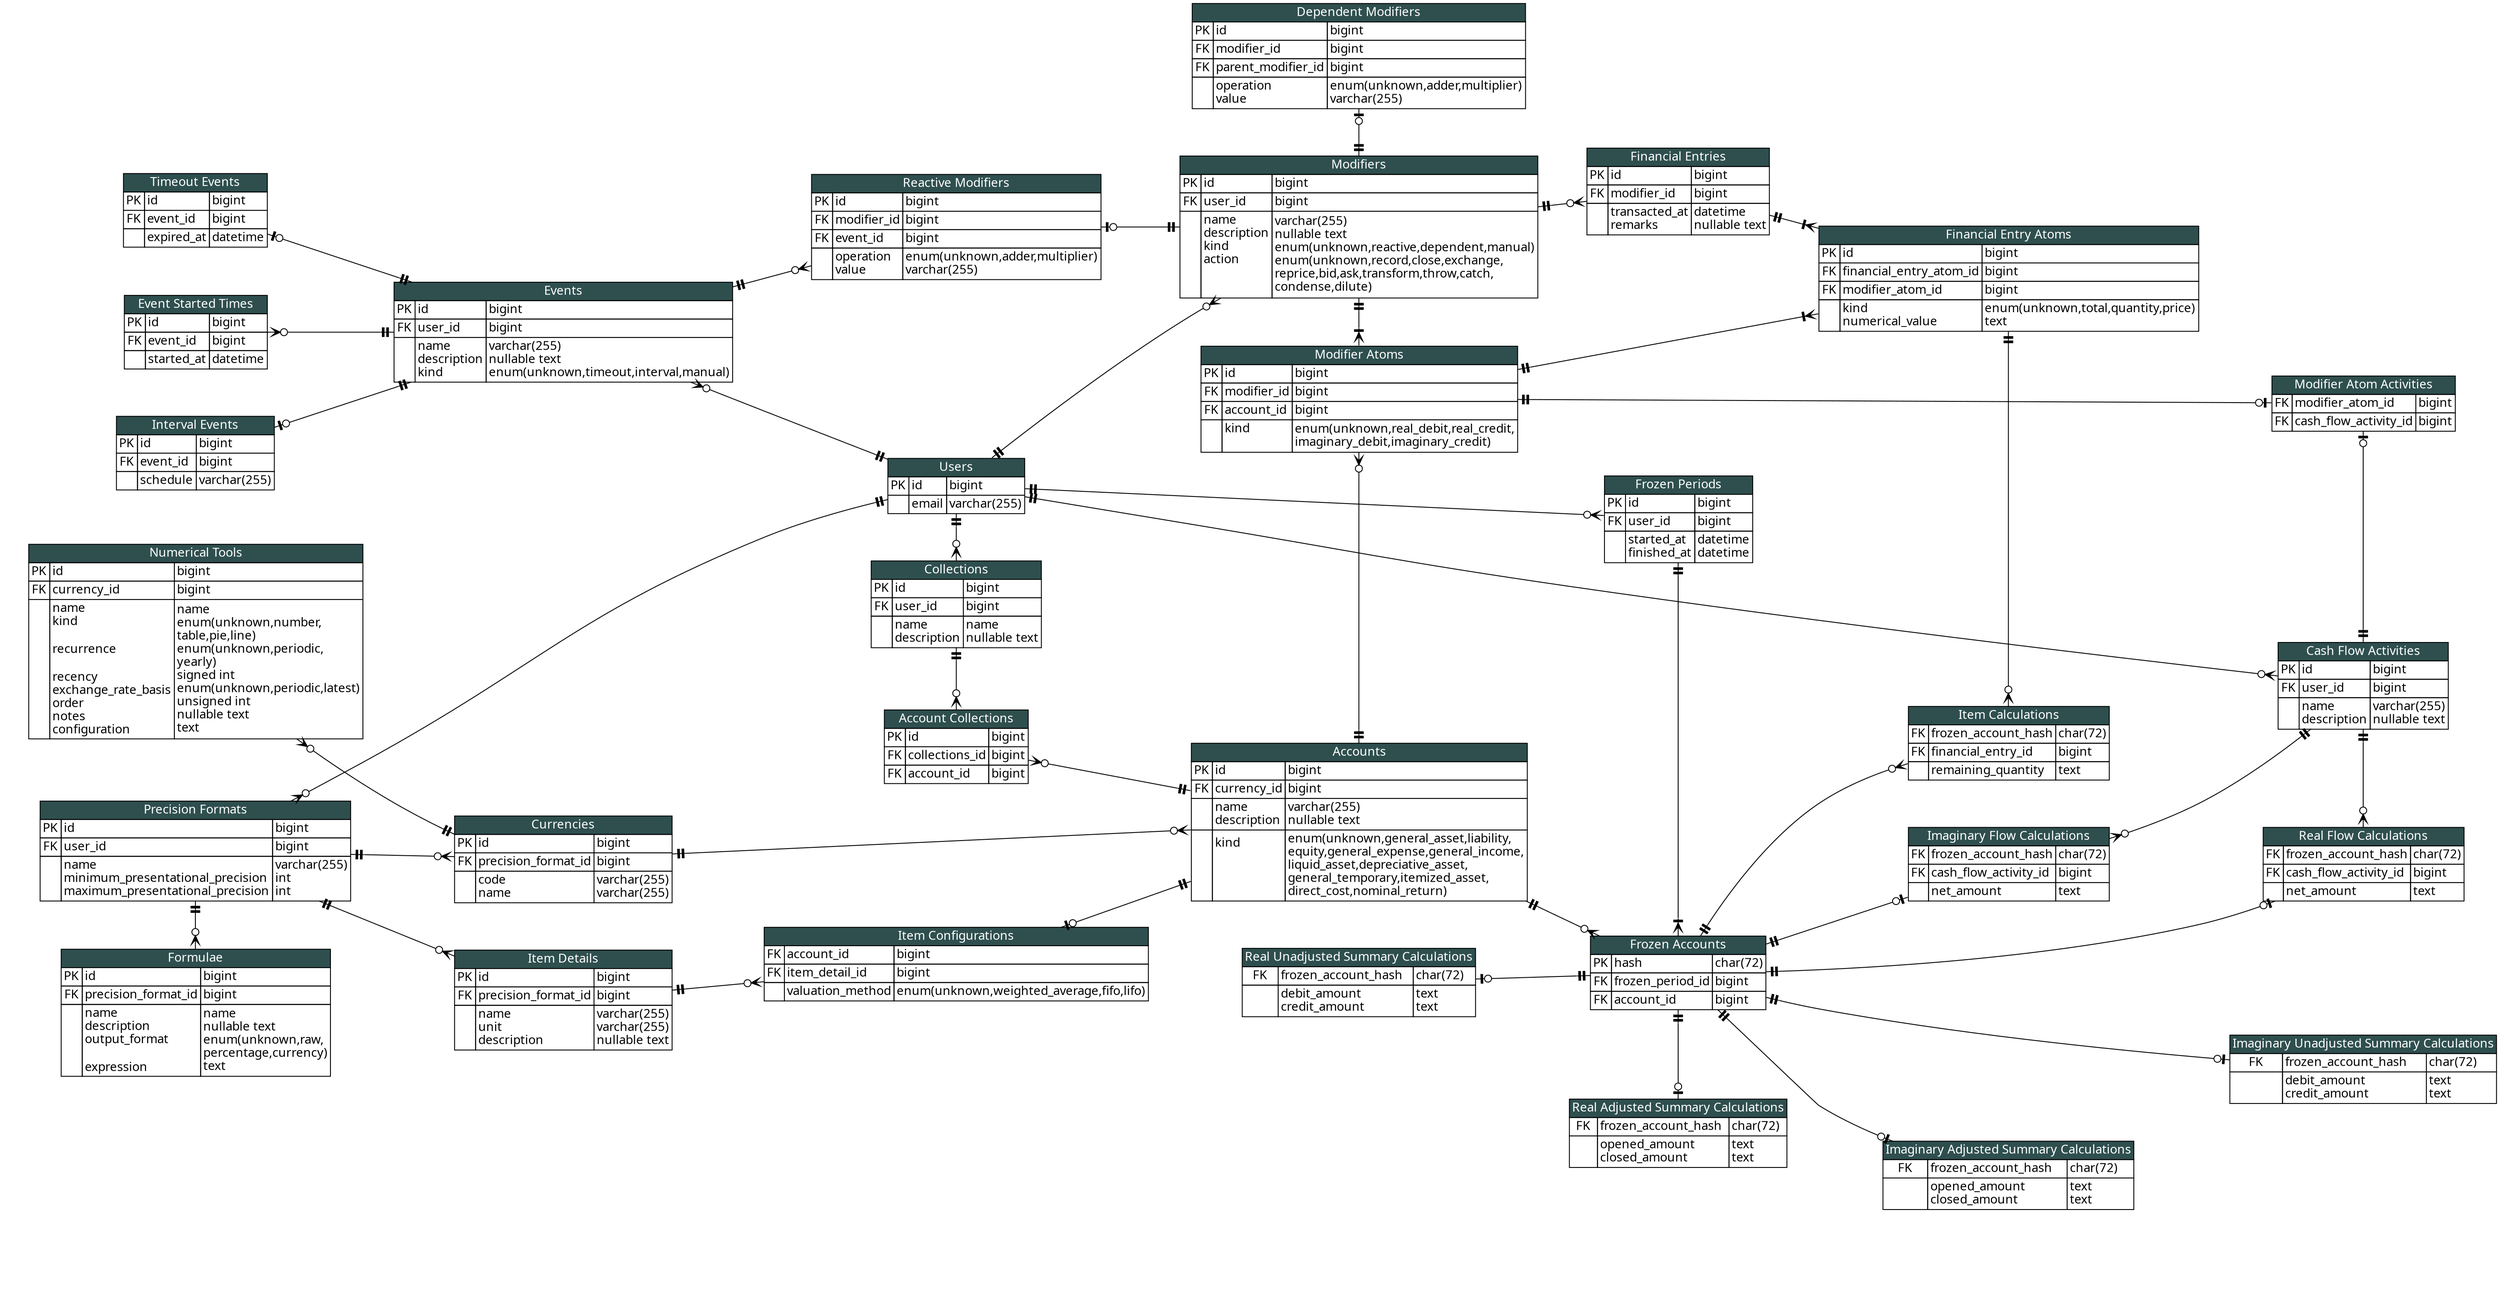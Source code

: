 digraph {
	graph [
		layout = dot
		splines = true
		nodesep = 0.75
		rankdir = LR
	]
	{
		node [ shape = none margin = 0 fontname="Candara" label = "" ]
		edge [ style = invis ]

		l0 -> l1 -> l2 -> l3 -> l4 -> l5 -> l6
	}
	{
		node [ shape = none margin = 0 fontname="Candara" ]
		users [
			label = <
			<table cellspacing="0" border="0" cellborder="1">
				<tr>
					<td colspan="3" bgcolor="darkslategray">
						<font color="white">
							Users
						</font>
					</td>
				</tr>
				<tr>
					<td>PK</td>
					<td align="left">id</td>
					<td align="left">bigint</td>
				</tr>
				<tr>
					<td></td>
					<td>
						email<br align="left"/>
					</td>
					<td>
						varchar(255)<br align="left"/>
					</td>
				</tr>
			</table>
			>
		]
		precision_formats [
			label = <
			<table cellspacing="0" border="0" cellborder="1">
				<tr>
					<td colspan="3" bgcolor="darkslategray">
						<font color="white">
							Precision Formats
						</font>
					</td>
				</tr>
				<tr>
					<td>PK</td>
					<td align="left">id</td>
					<td align="left">bigint</td>
				</tr>
				<tr>
					<td>FK</td>
					<td align="left">user_id</td>
					<td align="left">bigint</td>
				</tr>
				<tr>
					<td></td>
					<td align="left">
						name<br align="left"/>
						minimum_presentational_precision<br align="left"/>
						maximum_presentational_precision<br align="left"/>
					</td>
					<td align="left">
						varchar(255)<br align="left"/>
						int<br align="left"/>
						int<br align="left"/>
					</td>
				</tr>
			</table>
			>
		]
		currencies [
			label = <
			<table cellspacing="0" border="0" cellborder="1">
				<tr>
					<td colspan="3" bgcolor="darkslategray">
						<font color="white">
							Currencies
						</font>
					</td>
				</tr>
				<tr>
					<td>PK</td>
					<td align="left">id</td>
					<td align="left">bigint</td>
				</tr>
				<tr>
					<td>FK</td>
					<td align="left">precision_format_id</td>
					<td align="left">bigint</td>
				</tr>
				<tr>
					<td></td>
					<td align="left">
						code<br align="left"/>
						name<br align="left"/>
					</td>
					<td align="left">
						varchar(255)<br align="left"/>
						varchar(255)<br align="left"/>
					</td>
				</tr>
			</table>
			>
		]
		cash_flow_activities [
			label = <
			<table cellspacing="0" border="0" cellborder="1">
				<tr>
					<td colspan="3" bgcolor="darkslategray">
						<font color="white">
							Cash Flow Activities
						</font>
					</td>
				</tr>
				<tr>
					<td>PK</td>
					<td align="left">id</td>
					<td align="left">bigint</td>
				</tr>
				<tr>
					<td>FK</td>
					<td align="left">user_id</td>
					<td align="left">bigint</td>
				</tr>
				<tr>
					<td></td>
					<td align="left">
						name<br align="left"/>
						description<br align="left"/>
					</td>
					<td align="left">
						varchar(255)<br align="left"/>
						nullable text<br align="left"/>
					</td>
				</tr>
			</table>
			>
		]
		accounts [
			label = <
			<table cellspacing="0" border="0" cellborder="1">
				<tr>
					<td colspan="3" bgcolor="darkslategray">
						<font color="white">
							Accounts
						</font>
					</td>
				</tr>
				<tr>
					<td>PK</td>
					<td align="left">id</td>
					<td align="left">bigint</td>
				</tr>
				<tr>
					<td>FK</td>
					<td align="left">currency_id</td>
					<td align="left">bigint</td>
				</tr>
				<tr>
					<td></td>
					<td align="left">
						name<br align="left"/>
						description<br align="left"/>
					</td>
					<td align="left">
						varchar(255)<br align="left"/>
						nullable text<br align="left"/>
					</td>
				</tr>
				<tr>
					<td></td>
					<td align="left">
						kind<br align="left"/><br align="left"/><br align="left"/><br align="left"/>
					</td>
					<td align="left">
						enum(unknown,general_asset,liability,<br align="left"/>equity,general_expense,general_income,<br align="left"/>liquid_asset,depreciative_asset,<br align="left"/>general_temporary,itemized_asset,<br align="left"/>direct_cost,nominal_return)<br align="left"/>
					</td>
				</tr>
			</table>
			>
		]
		item_details [
			label = <
			<table cellspacing="0" border="0" cellborder="1">
				<tr>
					<td colspan="3" bgcolor="darkslategray">
						<font color="white">
							Item Details
						</font>
					</td>
				</tr>
				<tr>
					<td>PK</td>
					<td align="left">id</td>
					<td align="left">bigint</td>
				</tr>
				<tr>
					<td>FK</td>
					<td align="left">precision_format_id</td>
					<td align="left">bigint</td>
				</tr>
				<tr>
					<td></td>
					<td align="left">
						name<br align="left"/>
						unit<br align="left"/>
						description<br align="left"/>
					</td>
					<td align="left">
						varchar(255)<br align="left"/>
						varchar(255)<br align="left"/>
						nullable text<br align="left"/>
					</td>
				</tr>
			</table>
			>
		]
		item_configurations [
			label = <
			<table cellspacing="0" border="0" cellborder="1">
				<tr>
					<td colspan="3" bgcolor="darkslategray">
						<font color="white">
							Item Configurations
						</font>
					</td>
				</tr>
				<tr>
					<td>FK</td>
					<td align="left">account_id</td>
					<td align="left">bigint</td>
				</tr>
				<tr>
					<td>FK</td>
					<td align="left">item_detail_id</td>
					<td align="left">bigint</td>
				</tr>
				<tr>
					<td></td>
					<td align="left">
						valuation_method<br align="left"/>
					</td>
					<td align="left">
						enum(unknown,weighted_average,fifo,lifo)<br align="left"/>
					</td>
				</tr>
			</table>
			>
		]
		events [
			label = <
			<table cellspacing="0" border="0" cellborder="1">
				<tr>
					<td colspan="3" bgcolor="darkslategray">
						<font color="white">
							Events
						</font>
					</td>
				</tr>
				<tr>
					<td>PK</td>
					<td align="left">id</td>
					<td align="left">bigint</td>
				</tr>
				<tr>
					<td>FK</td>
					<td align="left">user_id</td>
					<td align="left">bigint</td>
				</tr>
				<tr>
					<td></td>
					<td align="left">
						name<br align="left"/>
						description<br align="left"/>
						kind<br align="left"/>
					</td>
					<td align="left">
						varchar(255)<br align="left"/>
						nullable text<br align="left"/>
						enum(unknown,timeout,interval,manual)<br align="left"/>
					</td>
				</tr>
			</table>
			>
		]
		timeout_events [
			label = <
			<table cellspacing="0" border="0" cellborder="1">
				<tr>
					<td colspan="3" bgcolor="darkslategray">
						<font color="white">
							Timeout Events
						</font>
					</td>
				</tr>
				<tr>
					<td>PK</td>
					<td align="left">id</td>
					<td align="left">bigint</td>
				</tr>
				<tr>
					<td>FK</td>
					<td align="left">event_id</td>
					<td align="left">bigint</td>
				</tr>
				<tr>
					<td></td>
					<td align="left">
						expired_at<br align="left"/>
					</td>
					<td align="left">
						datetime<br align="left"/>
					</td>
				</tr>
			</table>
			>
		]
		interval_events [
			label = <
			<table cellspacing="0" border="0" cellborder="1">
				<tr>
					<td colspan="3" bgcolor="darkslategray">
						<font color="white">
							Interval Events
						</font>
					</td>
				</tr>
				<tr>
					<td>PK</td>
					<td align="left">id</td>
					<td align="left">bigint</td>
				</tr>
				<tr>
					<td>FK</td>
					<td align="left">event_id</td>
					<td align="left">bigint</td>
				</tr>
				<tr>
					<td></td>
					<td align="left">
						schedule<br align="left"/>
					</td>
					<td align="left">
						varchar(255)<br align="left"/>
					</td>
				</tr>
			</table>
			>
		]
		event_started_times [
			label = <
			<table cellspacing="0" border="0" cellborder="1">
				<tr>
					<td colspan="3" bgcolor="darkslategray">
						<font color="white">
							Event Started Times
						</font>
					</td>
				</tr>
				<tr>
					<td>PK</td>
					<td align="left">id</td>
					<td align="left">bigint</td>
				</tr>
				<tr>
					<td>FK</td>
					<td align="left">event_id</td>
					<td align="left">bigint</td>
				</tr>
				<tr>
					<td></td>
					<td align="left">
						started_at<br align="left"/>
					</td>
					<td align="left">
						datetime<br align="left"/>
					</td>
				</tr>
			</table>
			>
		]
		modifiers [
			label = <
			<table cellspacing="0" border="0" cellborder="1">
				<tr>
					<td colspan="3" bgcolor="darkslategray">
						<font color="white">
							Modifiers
						</font>
					</td>
				</tr>
				<tr>
					<td>PK</td>
					<td align="left">id</td>
					<td align="left">bigint</td>
				</tr>
				<tr>
					<td>FK</td>
					<td align="left">user_id</td>
					<td align="left">bigint</td>
				</tr>
				<tr>
					<td></td>
					<td align="left">
						name<br align="left"/>
						description<br align="left"/>
						kind<br align="left"/>
						action<br align="left"/><br align="left"/><br align="left"/>
					</td>
					<td align="left">
						varchar(255)<br align="left"/>
						nullable text<br align="left"/>
						enum(unknown,reactive,dependent,manual)<br align="left"/>
						enum(unknown,record,close,exchange,<br align="left"/>reprice,bid,ask,transform,throw,catch,<br align="left"/>condense,dilute)<br align="left"/>
					</td>
				</tr>
			</table>
			>
		]
		modifier_atoms [
			label = <
			<table cellspacing="0" border="0" cellborder="1">
				<tr>
					<td colspan="3" bgcolor="darkslategray">
						<font color="white">
							Modifier Atoms
						</font>
					</td>
				</tr>
				<tr>
					<td>PK</td>
					<td align="left">id</td>
					<td align="left">bigint</td>
				</tr>
				<tr>
					<td>FK</td>
					<td align="left">modifier_id</td>
					<td align="left">bigint</td>
				</tr>
				<tr>
					<td>FK</td>
					<td align="left">account_id</td>
					<td align="left">bigint</td>
				</tr>
				<tr>
					<td></td>
					<td align="left">
						kind<br align="left"/><br align="left"/>
					</td>
					<td align="left">
						enum(unknown,real_debit,real_credit,<br align="left"/>imaginary_debit,imaginary_credit)<br align="left"/>
					</td>
				</tr>
			</table>
			>
		]
		modifier_atom_activities [
			label = <
			<table cellspacing="0" border="0" cellborder="1">
				<tr>
					<td colspan="3" bgcolor="darkslategray">
						<font color="white">
							Modifier Atom Activities
						</font>
					</td>
				</tr>
				<tr>
					<td>FK</td>
					<td align="left">modifier_atom_id</td>
					<td align="left">bigint</td>
				</tr>
				<tr>
					<td>FK</td>
					<td align="left">cash_flow_activity_id</td>
					<td align="left">bigint</td>
				</tr>
			</table>
			>
		]
		reactive_modifiers [
			label = <
			<table cellspacing="0" border="0" cellborder="1">
				<tr>
					<td colspan="3" bgcolor="darkslategray">
						<font color="white">
							Reactive Modifiers
						</font>
					</td>
				</tr>
				<tr>
					<td>PK</td>
					<td align="left">id</td>
					<td align="left">bigint</td>
				</tr>
				<tr>
					<td>FK</td>
					<td align="left">modifier_id</td>
					<td align="left">bigint</td>
				</tr>
				<tr>
					<td>FK</td>
					<td align="left">event_id</td>
					<td align="left">bigint</td>
				</tr>
				<tr>
					<td></td>
					<td align="left">
						operation<br align="left"/>
						value<br align="left"/>
					</td>
					<td align="left">
						enum(unknown,adder,multiplier)<br align="left"/>
						varchar(255)<br align="left"/>
					</td>
				</tr>
			</table>
			>
		]
		dependent_modifiers [
			label = <
			<table cellspacing="0" border="0" cellborder="1">
				<tr>
					<td colspan="3" bgcolor="darkslategray">
						<font color="white">
							Dependent Modifiers
						</font>
					</td>
				</tr>
				<tr>
					<td>PK</td>
					<td align="left">id</td>
					<td align="left">bigint</td>
				</tr>
				<tr>
					<td>FK</td>
					<td align="left">modifier_id</td>
					<td align="left">bigint</td>
				</tr>
				<tr>
					<td>FK</td>
					<td align="left">parent_modifier_id</td>
					<td align="left">bigint</td>
				</tr>
				<tr>
					<td></td>
					<td align="left">
						operation<br align="left"/>
						value<br align="left"/>
					</td>
					<td align="left">
						enum(unknown,adder,multiplier)<br align="left"/>
						varchar(255)<br align="left"/>
					</td>
				</tr>
			</table>
			>
		]
		financial_entries [
			label = <
			<table cellspacing="0" border="0" cellborder="1">
				<tr>
					<td colspan="3" bgcolor="darkslategray">
						<font color="white">
							Financial Entries
						</font>
					</td>
				</tr>
				<tr>
					<td>PK</td>
					<td align="left">id</td>
					<td align="left">bigint</td>
				</tr>
				<tr>
					<td>FK</td>
					<td align="left">modifier_id</td>
					<td align="left">bigint</td>
				</tr>
				<tr>
					<td></td>
					<td align="left">
						transacted_at<br align="left"/>
						remarks<br align="left"/>
					</td>
					<td align="left">
						datetime<br align="left"/>
						nullable text<br align="left"/>
					</td>
				</tr>
			</table>
			>
		]
		financial_entry_atoms [
			label = <
			<table cellspacing="0" border="0" cellborder="1">
				<tr>
					<td colspan="3" bgcolor="darkslategray">
						<font color="white">
							Financial Entry Atoms
						</font>
					</td>
				</tr>
				<tr>
					<td>PK</td>
					<td align="left">id</td>
					<td align="left">bigint</td>
				</tr>
				<tr>
					<td>FK</td>
					<td align="left">financial_entry_atom_id</td>
					<td align="left">bigint</td>
				</tr>
				<tr>
					<td>FK</td>
					<td align="left">modifier_atom_id</td>
					<td align="left">bigint</td>
				</tr>
				<tr>
					<td></td>
					<td align="left">
						kind<br align="left"/>
						numerical_value<br align="left"/>
					</td>
					<td align="left">
						enum(unknown,total,quantity,price)<br align="left"/>
						text<br align="left"/>
					</td>
				</tr>
			</table>
			>
		]
		frozen_periods [
			label = <
			<table cellspacing="0" border="0" cellborder="1">
				<tr>
					<td colspan="3" bgcolor="darkslategray">
						<font color="white">
							Frozen Periods
						</font>
					</td>
				</tr>
				<tr>
					<td>PK</td>
					<td align="left">id</td>
					<td align="left">bigint</td>
				</tr>
				<tr>
					<td>FK</td>
					<td align="left">user_id</td>
					<td align="left">bigint</td>
				</tr>
				<tr>
					<td></td>
					<td align="left">
						started_at<br align="left"/>
						finished_at<br align="left"/>
					</td>
					<td align="left">
						datetime<br align="left"/>
						datetime<br align="left"/>
					</td>
				</tr>
			</table>
			>
		]
		frozen_accounts [
			label = <
			<table cellspacing="0" border="0" cellborder="1">
				<tr>
					<td colspan="3" bgcolor="darkslategray">
						<font color="white">
							Frozen Accounts
						</font>
					</td>
				</tr>
				<tr>
					<td>PK</td>
					<td align="left">hash</td>
					<td align="left">char(72)</td>
				</tr>
				<tr>
					<td>FK</td>
					<td align="left">frozen_period_id</td>
					<td align="left">bigint</td>
				</tr>
				<tr>
					<td>FK</td>
					<td align="left">account_id</td>
					<td align="left">bigint</td>
				</tr>
			</table>
			>
		]
		real_unadjusted_summary_calculations [
			label = <
			<table cellspacing="0" border="0" cellborder="1">
				<tr>
					<td colspan="3" bgcolor="darkslategray">
						<font color="white">
							Real Unadjusted Summary Calculations
						</font>
					</td>
				</tr>
				<tr>
					<td>FK</td>
					<td align="left">frozen_account_hash</td>
					<td align="left">char(72)</td>
				</tr>
				<tr>
					<td></td>
					<td align="left">
						debit_amount<br align="left"/>
						credit_amount<br align="left"/>
					</td>
					<td align="left">
						text<br align="left"/>
						text<br align="left"/>
					</td>
				</tr>
			</table>
			>
		]
		real_adjusted_summary_calculations [
			label = <
			<table cellspacing="0" border="0" cellborder="1">
				<tr>
					<td colspan="3" bgcolor="darkslategray">
						<font color="white">
							Real Adjusted Summary Calculations
						</font>
					</td>
				</tr>
				<tr>
					<td>FK</td>
					<td align="left">frozen_account_hash</td>
					<td align="left">char(72)</td>
				</tr>
				<tr>
					<td></td>
					<td align="left">
						opened_amount<br align="left"/>
						closed_amount<br align="left"/>
					</td>
					<td align="left">
						text<br align="left"/>
						text<br align="left"/>
					</td>
				</tr>
			</table>
			>
		]
		real_flow_calculations [
			label = <
			<table cellspacing="0" border="0" cellborder="1">
				<tr>
					<td colspan="3" bgcolor="darkslategray">
						<font color="white">
							Real Flow Calculations
						</font>
					</td>
				</tr>
				<tr>
					<td>FK</td>
					<td align="left">frozen_account_hash</td>
					<td align="left">char(72)</td>
				</tr>
				<tr>
					<td>FK</td>
					<td align="left">cash_flow_activity_id</td>
					<td align="left">bigint</td>
				</tr>
				<tr>
					<td></td>
					<td align="left">
						net_amount<br align="left"/>
					</td>
					<td align="left">
						text<br align="left"/>
					</td>
				</tr>
			</table>
			>
		]
		imaginary_unadjusted_summary_calculations [
			label = <
			<table cellspacing="0" border="0" cellborder="1">
				<tr>
					<td colspan="3" bgcolor="darkslategray">
						<font color="white">
							Imaginary Unadjusted Summary Calculations
						</font>
					</td>
				</tr>
				<tr>
					<td>FK</td>
					<td align="left">frozen_account_hash</td>
					<td align="left">char(72)</td>
				</tr>
				<tr>
					<td></td>
					<td align="left">
						debit_amount<br align="left"/>
						credit_amount<br align="left"/>
					</td>
					<td align="left">
						text<br align="left"/>
						text<br align="left"/>
					</td>
				</tr>
			</table>
			>
		]
		imaginary_adjusted_summary_calculations [
			label = <
			<table cellspacing="0" border="0" cellborder="1">
				<tr>
					<td colspan="3" bgcolor="darkslategray">
						<font color="white">
							Imaginary Adjusted Summary Calculations
						</font>
					</td>
				</tr>
				<tr>
					<td>FK</td>
					<td align="left">frozen_account_hash</td>
					<td align="left">char(72)</td>
				</tr>
				<tr>
					<td></td>
					<td align="left">
						opened_amount<br align="left"/>
						closed_amount<br align="left"/>
					</td>
					<td align="left">
						text<br align="left"/>
						text<br align="left"/>
					</td>
				</tr>
			</table>
			>
		]
		imaginary_flow_calculations [
			label = <
			<table cellspacing="0" border="0" cellborder="1">
				<tr>
					<td colspan="3" bgcolor="darkslategray">
						<font color="white">
							Imaginary Flow Calculations
						</font>
					</td>
				</tr>
				<tr>
					<td>FK</td>
					<td align="left">frozen_account_hash</td>
					<td align="left">char(72)</td>
				</tr>
				<tr>
					<td>FK</td>
					<td align="left">cash_flow_activity_id</td>
					<td align="left">bigint</td>
				</tr>
				<tr>
					<td></td>
					<td align="left">
						net_amount<br align="left"/>
					</td>
					<td align="left">
						text<br align="left"/>
					</td>
				</tr>
			</table>
			>
		]
		item_calculations [
			label = <
			<table cellspacing="0" border="0" cellborder="1">
				<tr>
					<td colspan="3" bgcolor="darkslategray">
						<font color="white">
							Item Calculations
						</font>
					</td>
				</tr>
				<tr>
					<td>FK</td>
					<td align="left">frozen_account_hash</td>
					<td align="left">char(72)</td>
				</tr>
				<tr>
					<td>FK</td>
					<td align="left">financial_entry_id</td>
					<td align="left">bigint</td>
				</tr>
				<tr>
					<td></td>
					<td align="left">
						remaining_quantity<br align="left"/>
					</td>
					<td align="left">
						text<br align="left"/>
					</td>
				</tr>
			</table>
			>
		]
		collections [
			label = <
			<table cellspacing="0" border="0" cellborder="1">
				<tr>
					<td colspan="3" bgcolor="darkslategray">
						<font color="white">
							Collections
						</font>
					</td>
				</tr>
				<tr>
					<td>PK</td>
					<td align="left">id</td>
					<td align="left">bigint</td>
				</tr>
				<tr>
					<td>FK</td>
					<td align="left">user_id</td>
					<td align="left">bigint</td>
				</tr>
				<tr>
					<td></td>
					<td align="left">
						name<br align="left"/>
						description<br align="left"/>
					</td>
					<td align="left">
						name<br align="left"/>
						nullable text<br align="left"/>
					</td>
				</tr>
			</table>
			>
		]
		account_collections [
			label = <
			<table cellspacing="0" border="0" cellborder="1">
				<tr>
					<td colspan="3" bgcolor="darkslategray">
						<font color="white">
							Account Collections
						</font>
					</td>
				</tr>
				<tr>
					<td>PK</td>
					<td align="left">id</td>
					<td align="left">bigint</td>
				</tr>
				<tr>
					<td>FK</td>
					<td align="left">collections_id</td>
					<td align="left">bigint</td>
				</tr>
				<tr>
					<td>FK</td>
					<td align="left">account_id</td>
					<td align="left">bigint</td>
				</tr>
			</table>
			>
		]
		formulae [
			label = <
			<table cellspacing="0" border="0" cellborder="1">
				<tr>
					<td colspan="3" bgcolor="darkslategray">
						<font color="white">
							Formulae
						</font>
					</td>
				</tr>
				<tr>
					<td>PK</td>
					<td align="left">id</td>
					<td align="left">bigint</td>
				</tr>
				<tr>
					<td>FK</td>
					<td align="left">precision_format_id</td>
					<td align="left">bigint</td>
				</tr>
				<tr>
					<td></td>
					<td align="left">
						name<br align="left"/>
						description<br align="left"/>
						output_format<br align="left"/><br align="left"/>
						expression<br align="left"/>
					</td>
					<td align="left">
						name<br align="left"/>
						nullable text<br align="left"/>
						enum(unknown,raw,<br align="left"/>percentage,currency)<br align="left"/>
						text<br align="left"/>
					</td>
				</tr>
			</table>
			>
		]
		numerical_tools [
			label = <
			<table cellspacing="0" border="0" cellborder="1">
				<tr>
					<td colspan="3" bgcolor="darkslategray">
						<font color="white">
							Numerical Tools
						</font>
					</td>
				</tr>
				<tr>
					<td>PK</td>
					<td align="left">id</td>
					<td align="left">bigint</td>
				</tr>
				<tr>
					<td>FK</td>
					<td align="left">currency_id</td>
					<td align="left">bigint</td>
				</tr>
				<tr>
					<td></td>
					<td align="left">
						name<br align="left"/>
						kind<br align="left"/><br align="left"/>
						recurrence<br align="left"/><br align="left"/>
						recency<br align="left"/>
						exchange_rate_basis<br align="left"/>
						order<br align="left"/>
						notes<br align="left"/>
						configuration<br align="left"/>
					</td>
					<td align="left">
						name<br align="left"/>
						enum(unknown,number,<br align="left"/>table,pie,line)<br align="left"/>
						enum(unknown,periodic,<br align="left"/>yearly)<br align="left"/>
						signed int<br align="left"/>
						enum(unknown,periodic,latest)<br align="left"/>
						unsigned int<br align="left"/>
						nullable text<br align="left"/>
						text<br align="left"/>
					</td>
				</tr>
			</table>
			>
		]
	}

	edge [ dir = "both" len = 0.1 ]
	{
		// zero or one
		edge [
			arrowhead = noneteeodot
			arrowtail = noneteetee
		]

		events -> timeout_events
		events -> interval_events

		frozen_accounts -> real_adjusted_summary_calculations
		frozen_accounts -> real_flow_calculations
		frozen_accounts -> imaginary_adjusted_summary_calculations
		frozen_accounts -> imaginary_unadjusted_summary_calculations
		frozen_accounts -> imaginary_flow_calculations
		modifier_atoms -> modifier_atom_activities
	}

	{
		// one or zero
		edge [
			arrowhead = noneteetee
			arrowtail = noneteeodot
		]

		real_unadjusted_summary_calculations -> frozen_accounts
		reactive_modifiers -> modifiers
		dependent_modifiers -> modifiers
		modifier_atom_activities -> cash_flow_activities
		item_configurations -> accounts
	}

	{
		// zero to many
		edge [
			arrowhead = nonecrowodot
			arrowtail = noneteetee
		]

		users -> cash_flow_activities
		users -> events
		events -> event_started_times
		events -> reactive_modifiers
		accounts -> frozen_accounts
		modifiers -> financial_entries
		users -> frozen_periods
		cash_flow_activities -> real_flow_calculations
		currencies -> accounts
		collections -> account_collections
		precision_formats -> currencies
		precision_formats -> item_details
		precision_formats -> formulae
		users -> collections
		item_details -> item_configurations
		frozen_accounts -> item_calculations
		financial_entry_atoms -> item_calculations
	}

	{
		// many to zero
		edge [
			arrowhead = noneteetee
			arrowtail = nonecrowodot
		]

		modifier_atoms -> accounts
		numerical_tools -> currencies
		modifiers -> users
		account_collections -> accounts
		precision_formats -> users
		imaginary_flow_calculations -> cash_flow_activities
	}

	{
		// zero to many but optional in reverse too
		edge [
			arrowhead = nonecrowodot
			arrowtail = noneteeodot
		]

	}

	{
		// many to one
		edge [
			arrowhead = nonecrowtee
			arrowtail = noneteetee
		]

		modifier_atoms -> financial_entry_atoms
	}

	{
		// one to many
		edge [
			arrowhead = nonecrowtee
			arrowtail = noneteetee
		]

		frozen_periods -> frozen_accounts
		modifiers -> modifier_atoms
		financial_entries -> financial_entry_atoms
	}

	{
		// invisible
		edge [
			style = invis
		]

		events -> collections
		account_collections -> currencies

		timeout_events -> reactive_modifiers -> dependent_modifiers
		events -> modifier_atoms
		modifier_atoms -> frozen_periods
		event_started_times -> numerical_tools -> precision_formats
		numerical_tools -> events
		numerical_tools -> collections
		numerical_tools -> reactive_modifiers
		numerical_tools -> account_collections
		numerical_tools -> currencies
		item_calculations -> imaginary_flow_calculations -> real_flow_calculations
		imaginary_flow_calculations -> imaginary_adjusted_summary_calculations
		real_adjusted_summary_calculations -> imaginary_adjusted_summary_calculations
		accounts -> real_unadjusted_summary_calculations
		financial_entry_atoms -> modifier_atom_activities
		item_details -> account_collections
		currencies -> item_configurations
	}

	{
		rank = source;
		l0
		numerical_tools
		formulae
		interval_events
		timeout_events
		event_started_times
		precision_formats
	}

	{
		rank = same;
		l1
		events
		item_details
		currencies
	}

	{
		rank = same;
		l2
		account_collections
		collections
		reactive_modifiers
		users
		item_configurations
	}

	{
		rank = same;
		l3
		modifier_atoms
		accounts
		modifiers
		dependent_modifiers
		real_unadjusted_summary_calculations
	}

	{
		rank = same;
		l4
		frozen_periods
		frozen_accounts
		financial_entries
		real_adjusted_summary_calculations
	}

	{
		rank = same;
		l5
		financial_entry_atoms
		imaginary_flow_calculations
		item_calculations
		imaginary_adjusted_summary_calculations
	}

	{
		rank = sink;
		l6
		real_flow_calculations
		imaginary_unadjusted_summary_calculations
		modifier_atom_activities
		cash_flow_activities
	}
}
